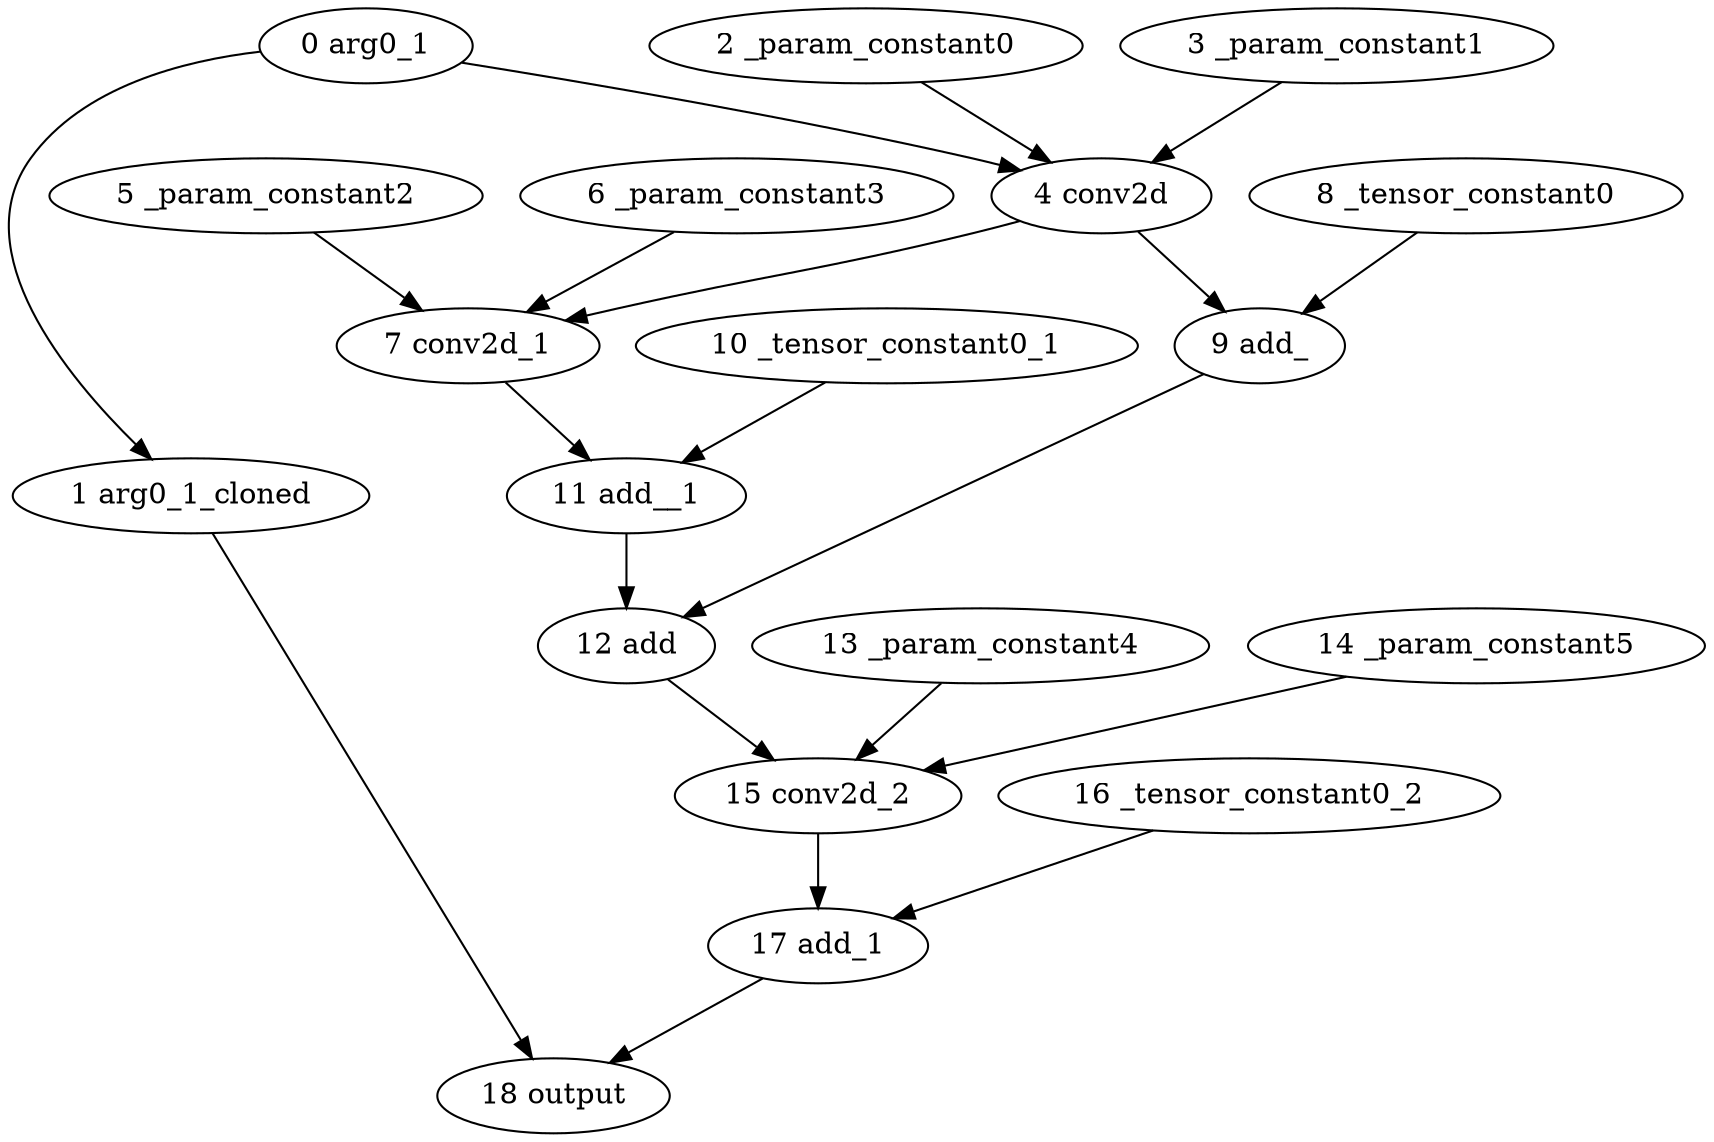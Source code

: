 strict digraph  {
"0 arg0_1" [id=0, type=input];
"1 arg0_1_cloned" [id=1, type=clone];
"2 _param_constant0" [id=2, type=get_attr];
"3 _param_constant1" [id=3, type=get_attr];
"4 conv2d" [id=4, type=conv2d];
"5 _param_constant2" [id=5, type=get_attr];
"6 _param_constant3" [id=6, type=get_attr];
"7 conv2d_1" [id=7, type=conv2d];
"8 _tensor_constant0" [id=8, type=get_attr];
"9 add_" [id=9, type=add_];
"10 _tensor_constant0_1" [id=10, type=get_attr];
"11 add__1" [id=11, type=add_];
"12 add" [id=12, type=add];
"13 _param_constant4" [id=13, type=get_attr];
"14 _param_constant5" [id=14, type=get_attr];
"15 conv2d_2" [id=15, type=conv2d];
"16 _tensor_constant0_2" [id=16, type=get_attr];
"17 add_1" [id=17, type=add];
"18 output" [id=18, type=output];
"0 arg0_1" -> "1 arg0_1_cloned";
"0 arg0_1" -> "4 conv2d";
"1 arg0_1_cloned" -> "18 output";
"2 _param_constant0" -> "4 conv2d";
"3 _param_constant1" -> "4 conv2d";
"4 conv2d" -> "7 conv2d_1";
"4 conv2d" -> "9 add_";
"5 _param_constant2" -> "7 conv2d_1";
"6 _param_constant3" -> "7 conv2d_1";
"7 conv2d_1" -> "11 add__1";
"8 _tensor_constant0" -> "9 add_";
"9 add_" -> "12 add";
"10 _tensor_constant0_1" -> "11 add__1";
"11 add__1" -> "12 add";
"12 add" -> "15 conv2d_2";
"13 _param_constant4" -> "15 conv2d_2";
"14 _param_constant5" -> "15 conv2d_2";
"15 conv2d_2" -> "17 add_1";
"16 _tensor_constant0_2" -> "17 add_1";
"17 add_1" -> "18 output";
}
